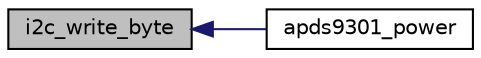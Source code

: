 digraph "i2c_write_byte"
{
  edge [fontname="Helvetica",fontsize="10",labelfontname="Helvetica",labelfontsize="10"];
  node [fontname="Helvetica",fontsize="10",shape=record];
  rankdir="LR";
  Node22 [label="i2c_write_byte",height=0.2,width=0.4,color="black", fillcolor="grey75", style="filled", fontcolor="black"];
  Node22 -> Node23 [dir="back",color="midnightblue",fontsize="10",style="solid"];
  Node23 [label="apds9301_power",height=0.2,width=0.4,color="black", fillcolor="white", style="filled",URL="$light_8h.html#a163ea457431a4845d5ff5fa205f670b7",tooltip="power on (or off) APDS9301 as set by paramater "];
}
